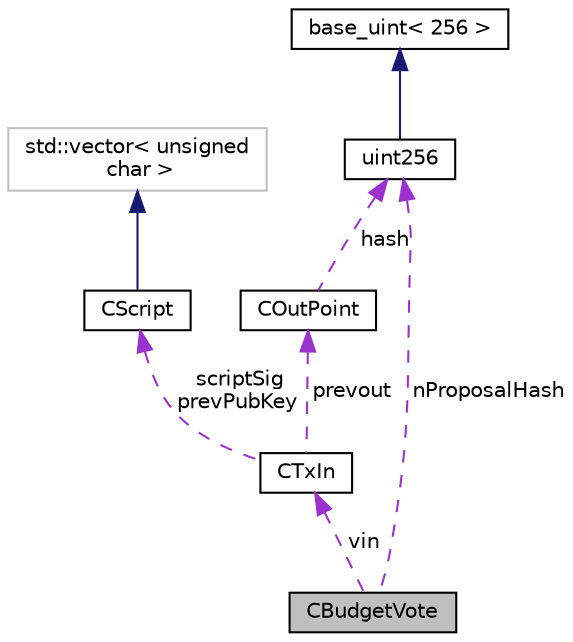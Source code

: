 digraph "CBudgetVote"
{
 // LATEX_PDF_SIZE
  edge [fontname="Helvetica",fontsize="10",labelfontname="Helvetica",labelfontsize="10"];
  node [fontname="Helvetica",fontsize="10",shape=record];
  Node1 [label="CBudgetVote",height=0.2,width=0.4,color="black", fillcolor="grey75", style="filled", fontcolor="black",tooltip=" "];
  Node2 -> Node1 [dir="back",color="darkorchid3",fontsize="10",style="dashed",label=" vin" ];
  Node2 [label="CTxIn",height=0.2,width=0.4,color="black", fillcolor="white", style="filled",URL="$class_c_tx_in.html",tooltip=" "];
  Node3 -> Node2 [dir="back",color="darkorchid3",fontsize="10",style="dashed",label=" scriptSig\nprevPubKey" ];
  Node3 [label="CScript",height=0.2,width=0.4,color="black", fillcolor="white", style="filled",URL="$class_c_script.html",tooltip=" "];
  Node4 -> Node3 [dir="back",color="midnightblue",fontsize="10",style="solid"];
  Node4 [label="std::vector\< unsigned\l char \>",height=0.2,width=0.4,color="grey75", fillcolor="white", style="filled",tooltip=" "];
  Node5 -> Node2 [dir="back",color="darkorchid3",fontsize="10",style="dashed",label=" prevout" ];
  Node5 [label="COutPoint",height=0.2,width=0.4,color="black", fillcolor="white", style="filled",URL="$class_c_out_point.html",tooltip=" "];
  Node6 -> Node5 [dir="back",color="darkorchid3",fontsize="10",style="dashed",label=" hash" ];
  Node6 [label="uint256",height=0.2,width=0.4,color="black", fillcolor="white", style="filled",URL="$classuint256.html",tooltip=" "];
  Node7 -> Node6 [dir="back",color="midnightblue",fontsize="10",style="solid"];
  Node7 [label="base_uint\< 256 \>",height=0.2,width=0.4,color="black", fillcolor="white", style="filled",URL="$classbase__uint.html",tooltip=" "];
  Node6 -> Node1 [dir="back",color="darkorchid3",fontsize="10",style="dashed",label=" nProposalHash" ];
}
